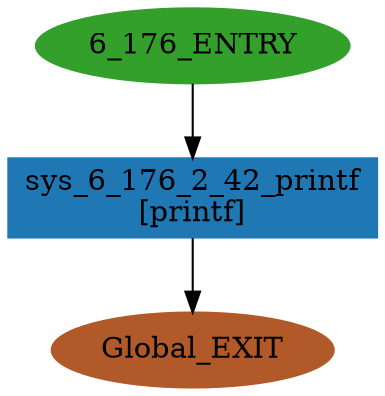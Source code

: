 digraph model { 
compound=true; 
node  [style="filled", colorscheme="paired12"];  "6_176_ENTRY" [shape=ellipse, color=4, style=filled];
  "Global_EXIT" [shape=ellipse, color=12, style=filled];
  "sys_6_176_2_42_printf" [shape=box, style=""];
  "sys_6_176_2_42_printf" [color=2, style=filled];
  "sys_6_176_2_42_printf" [label="sys_6_176_2_42_printf\n[printf]"];
  "sys_6_176_2_42_printf" -> "Global_EXIT" [label="", arrowhead="normal"];
  "6_176_ENTRY" -> "sys_6_176_2_42_printf" [label="", arrowhead="normal"];
}
